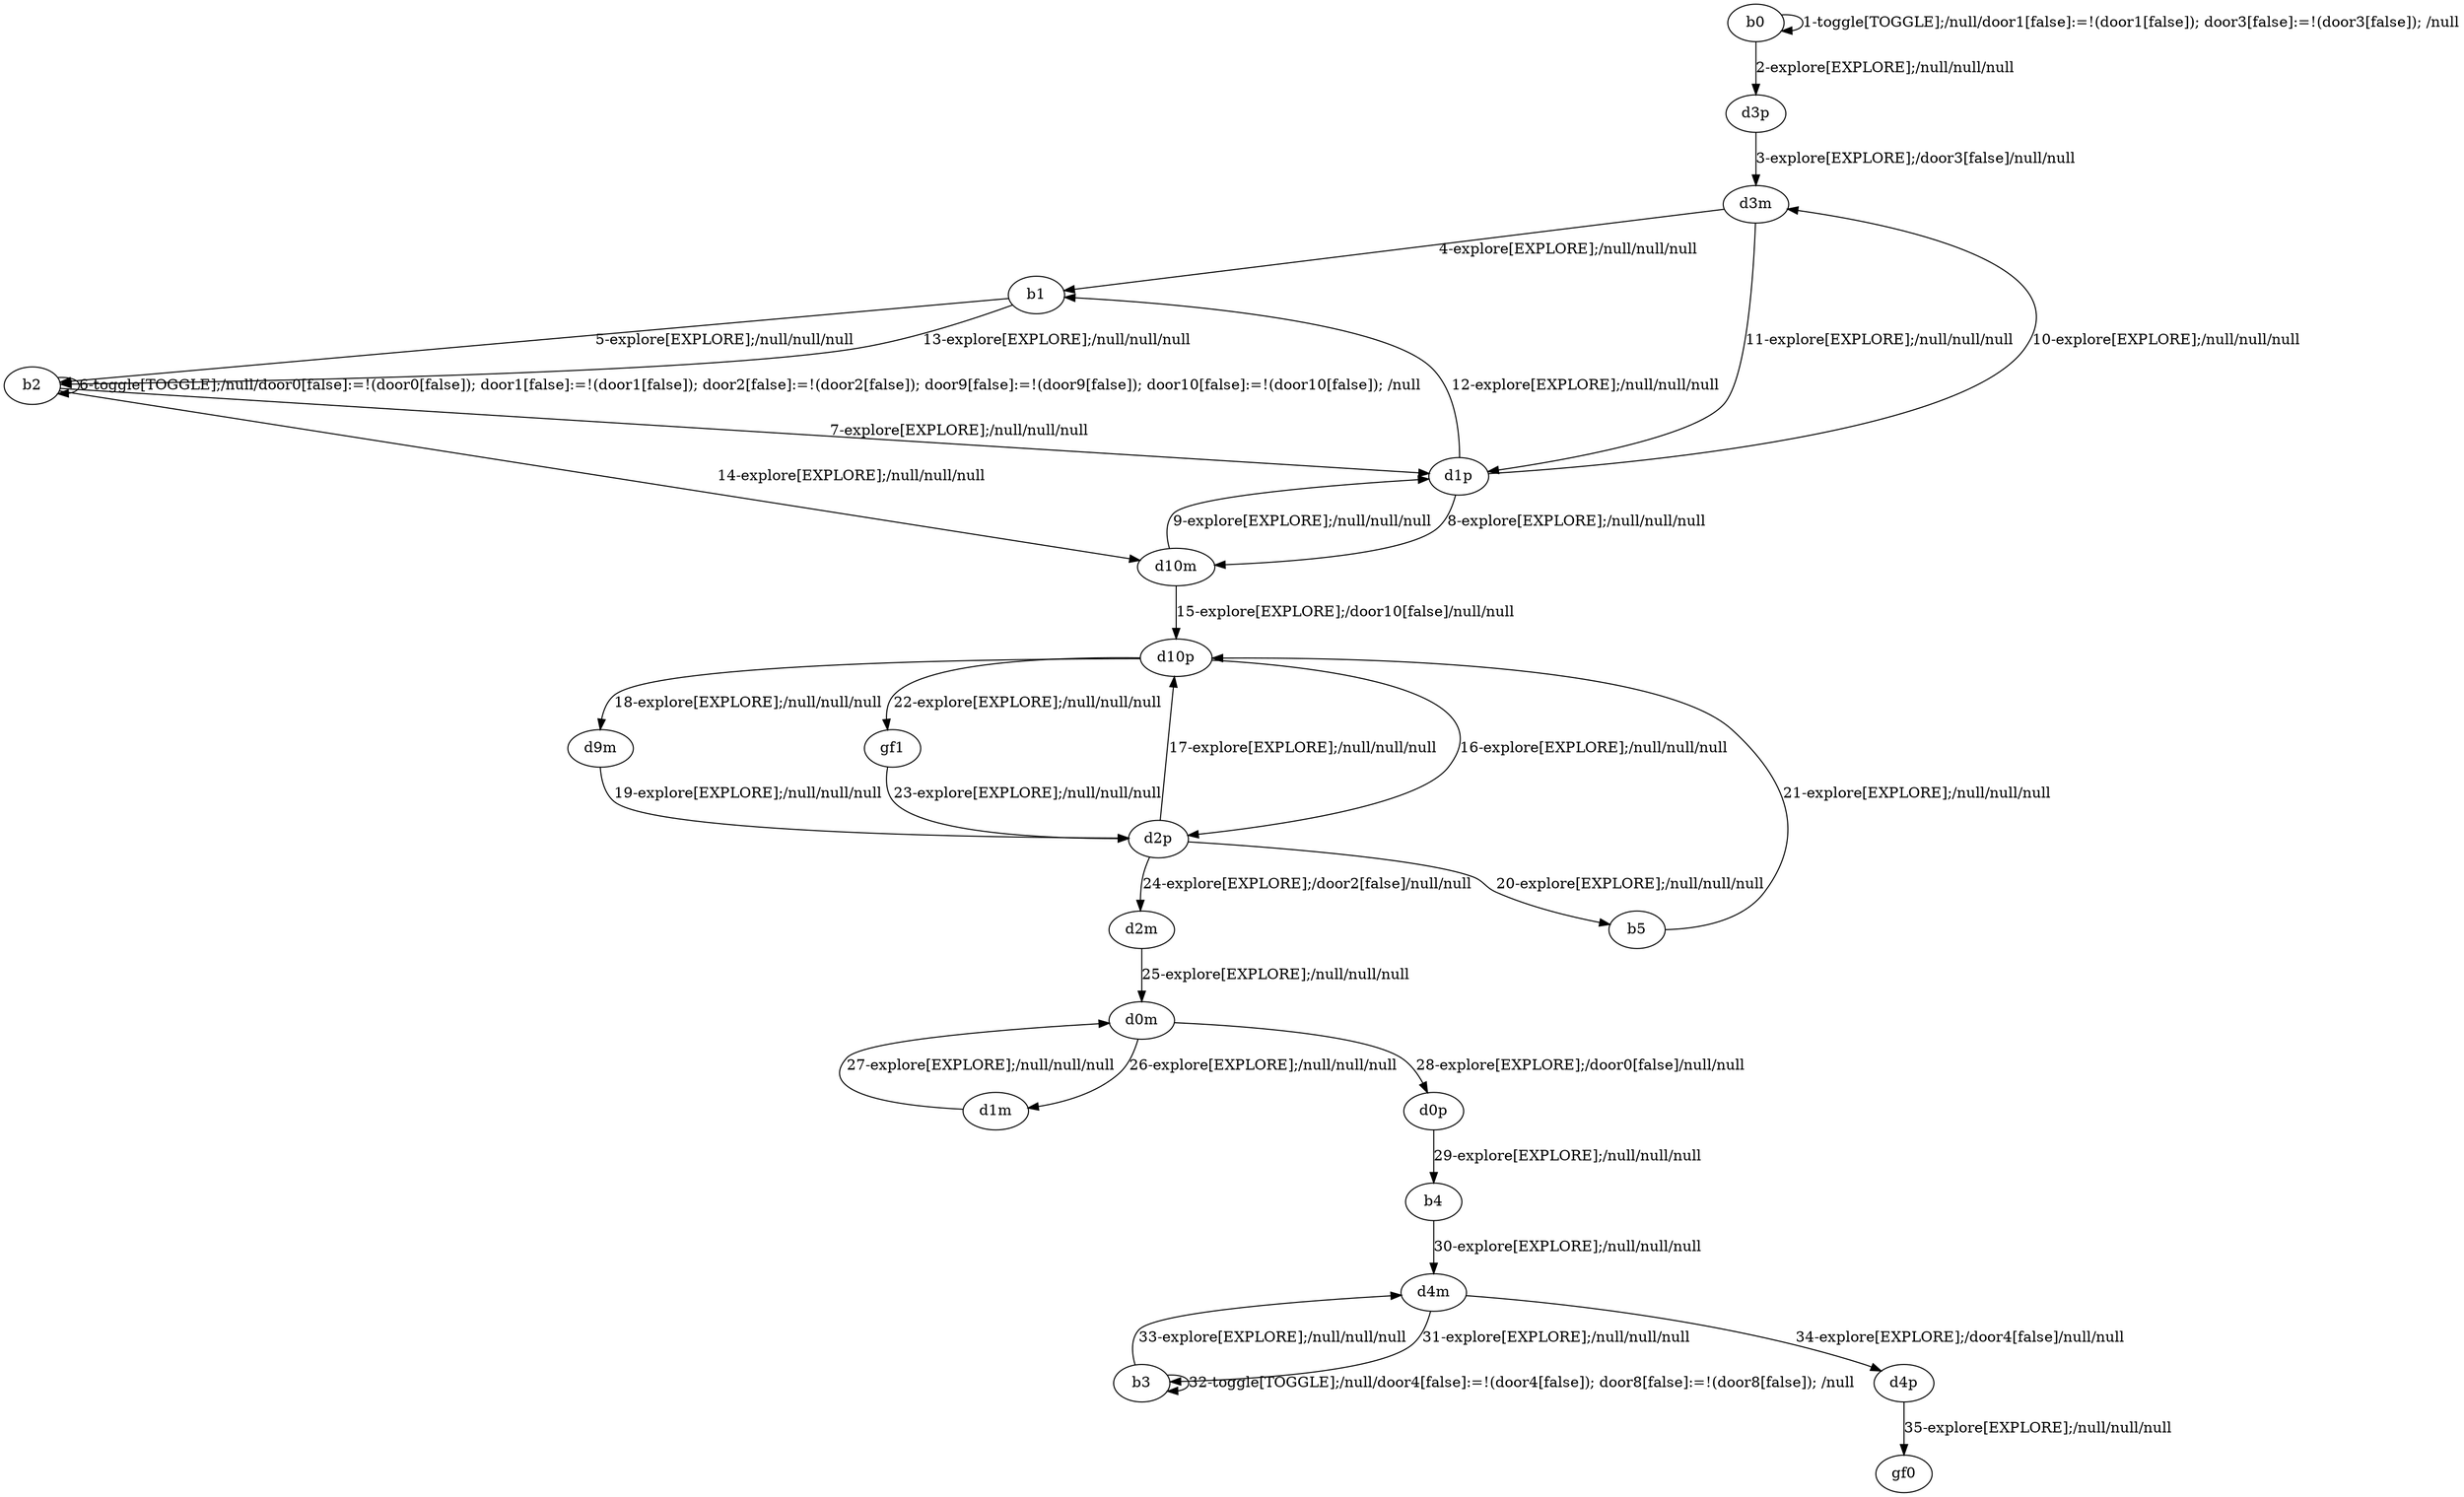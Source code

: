 digraph g {
"b0" -> "b0" [label = "1-toggle[TOGGLE];/null/door1[false]:=!(door1[false]); door3[false]:=!(door3[false]); /null"];
"b0" -> "d3p" [label = "2-explore[EXPLORE];/null/null/null"];
"d3p" -> "d3m" [label = "3-explore[EXPLORE];/door3[false]/null/null"];
"d3m" -> "b1" [label = "4-explore[EXPLORE];/null/null/null"];
"b1" -> "b2" [label = "5-explore[EXPLORE];/null/null/null"];
"b2" -> "b2" [label = "6-toggle[TOGGLE];/null/door0[false]:=!(door0[false]); door1[false]:=!(door1[false]); door2[false]:=!(door2[false]); door9[false]:=!(door9[false]); door10[false]:=!(door10[false]); /null"];
"b2" -> "d1p" [label = "7-explore[EXPLORE];/null/null/null"];
"d1p" -> "d10m" [label = "8-explore[EXPLORE];/null/null/null"];
"d10m" -> "d1p" [label = "9-explore[EXPLORE];/null/null/null"];
"d1p" -> "d3m" [label = "10-explore[EXPLORE];/null/null/null"];
"d3m" -> "d1p" [label = "11-explore[EXPLORE];/null/null/null"];
"d1p" -> "b1" [label = "12-explore[EXPLORE];/null/null/null"];
"b1" -> "b2" [label = "13-explore[EXPLORE];/null/null/null"];
"b2" -> "d10m" [label = "14-explore[EXPLORE];/null/null/null"];
"d10m" -> "d10p" [label = "15-explore[EXPLORE];/door10[false]/null/null"];
"d10p" -> "d2p" [label = "16-explore[EXPLORE];/null/null/null"];
"d2p" -> "d10p" [label = "17-explore[EXPLORE];/null/null/null"];
"d10p" -> "d9m" [label = "18-explore[EXPLORE];/null/null/null"];
"d9m" -> "d2p" [label = "19-explore[EXPLORE];/null/null/null"];
"d2p" -> "b5" [label = "20-explore[EXPLORE];/null/null/null"];
"b5" -> "d10p" [label = "21-explore[EXPLORE];/null/null/null"];
"d10p" -> "gf1" [label = "22-explore[EXPLORE];/null/null/null"];
"gf1" -> "d2p" [label = "23-explore[EXPLORE];/null/null/null"];
"d2p" -> "d2m" [label = "24-explore[EXPLORE];/door2[false]/null/null"];
"d2m" -> "d0m" [label = "25-explore[EXPLORE];/null/null/null"];
"d0m" -> "d1m" [label = "26-explore[EXPLORE];/null/null/null"];
"d1m" -> "d0m" [label = "27-explore[EXPLORE];/null/null/null"];
"d0m" -> "d0p" [label = "28-explore[EXPLORE];/door0[false]/null/null"];
"d0p" -> "b4" [label = "29-explore[EXPLORE];/null/null/null"];
"b4" -> "d4m" [label = "30-explore[EXPLORE];/null/null/null"];
"d4m" -> "b3" [label = "31-explore[EXPLORE];/null/null/null"];
"b3" -> "b3" [label = "32-toggle[TOGGLE];/null/door4[false]:=!(door4[false]); door8[false]:=!(door8[false]); /null"];
"b3" -> "d4m" [label = "33-explore[EXPLORE];/null/null/null"];
"d4m" -> "d4p" [label = "34-explore[EXPLORE];/door4[false]/null/null"];
"d4p" -> "gf0" [label = "35-explore[EXPLORE];/null/null/null"];
}